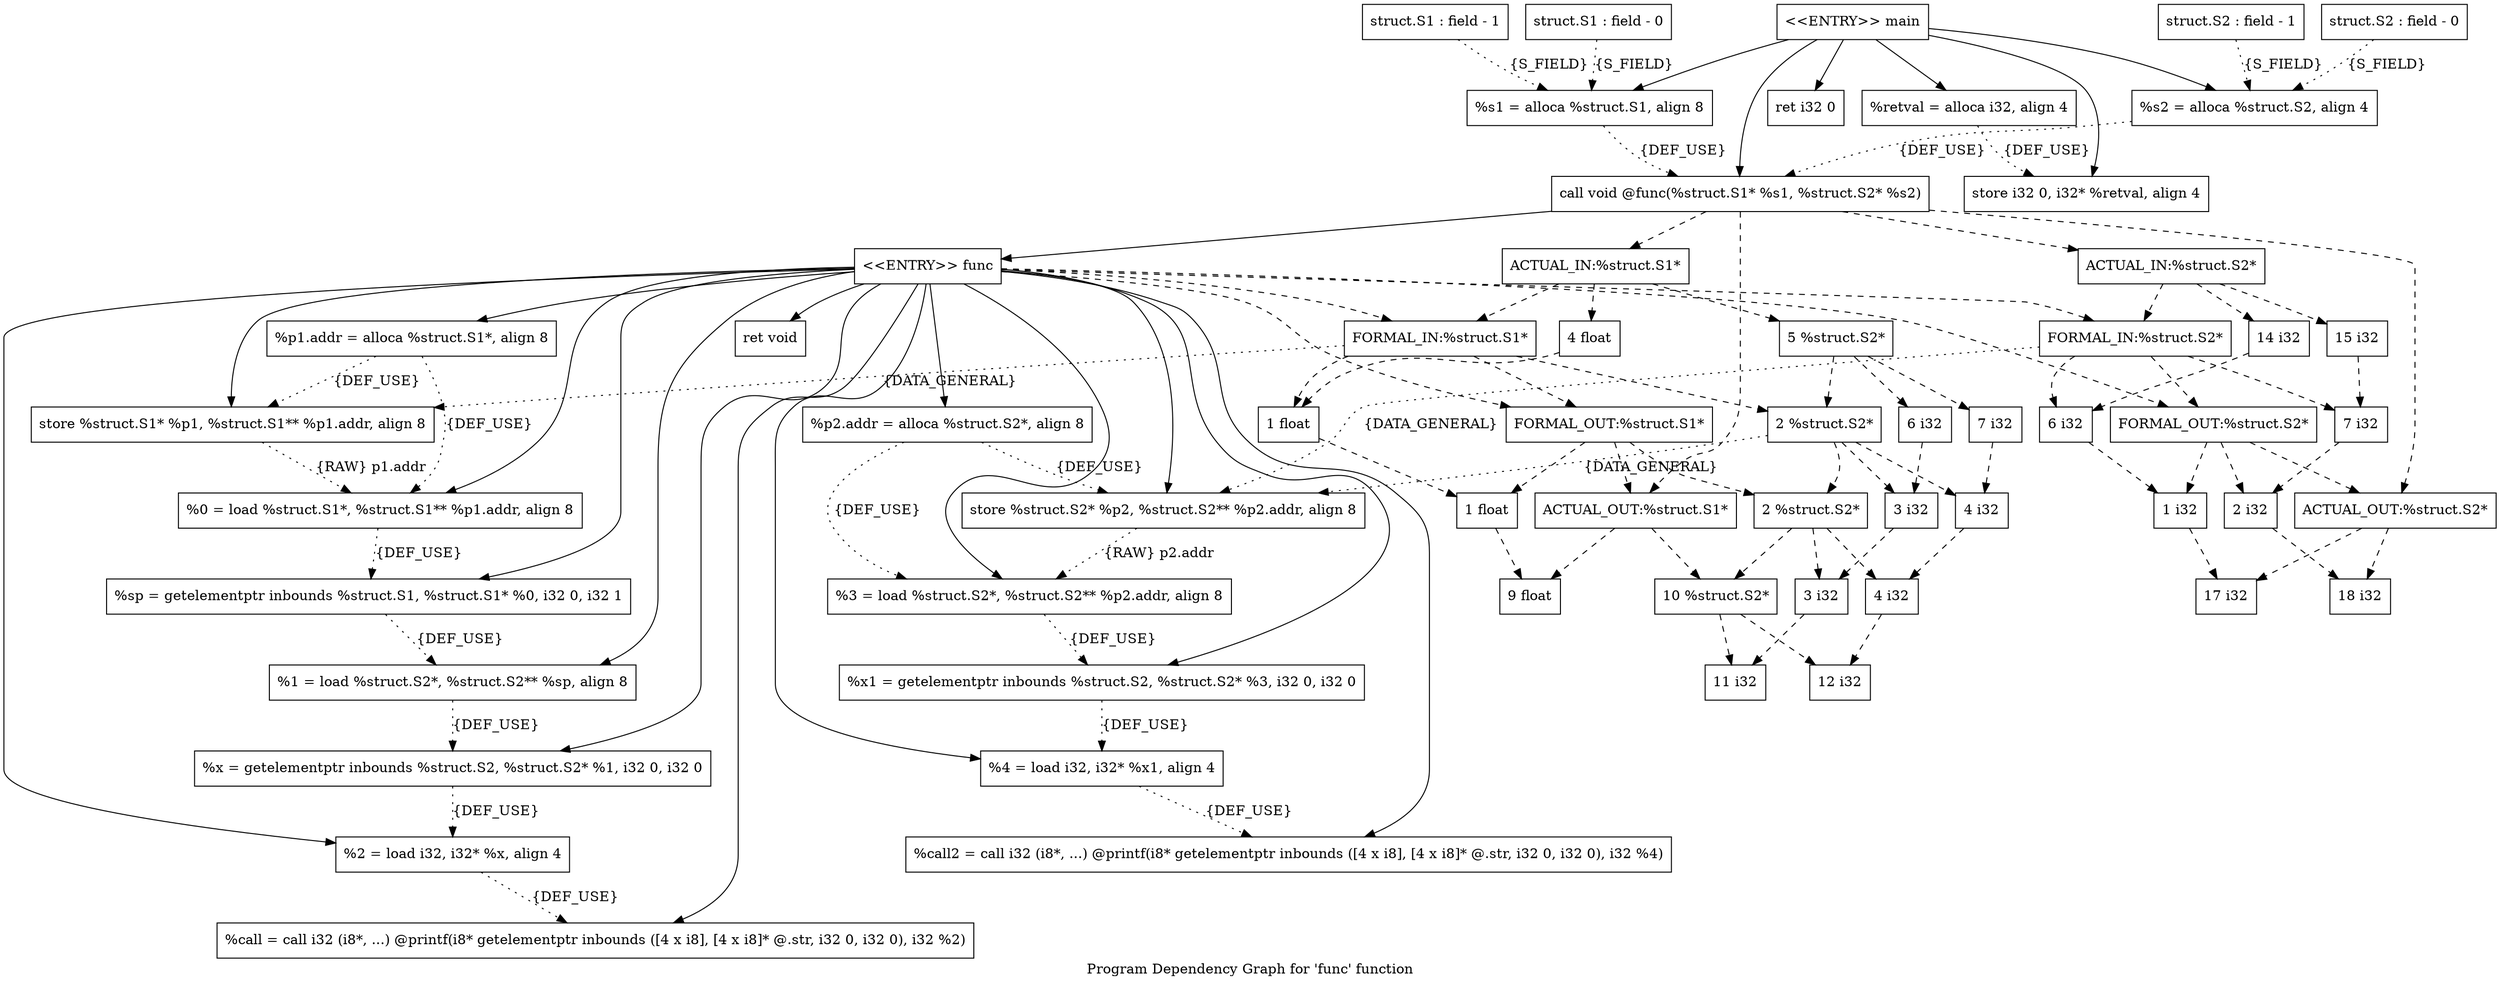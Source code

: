 digraph "Program Dependency Graph for 'func' function" {
	label="Program Dependency Graph for 'func' function";

	Node0x82866d0 [shape=record,label="{  %p1.addr = alloca %struct.S1*, align 8}"];
	Node0x82866d0 -> Node0x8286740[style=dotted,label = "{DEF_USE}" ];
	Node0x82866d0 -> Node0x82867b0[style=dotted,label = "{DEF_USE}" ];
	Node0x8286740 [shape=record,label="{  store %struct.S1* %p1, %struct.S1** %p1.addr, align 8}"];
	Node0x8286740 -> Node0x82867b0[style=dotted,label = "{RAW} p1.addr"];
	Node0x82867b0 [shape=record,label="{  %0 = load %struct.S1*, %struct.S1** %p1.addr, align 8}"];
	Node0x82867b0 -> Node0x8286af0[style=dotted,label = "{DEF_USE}" ];
	Node0x8286950 [shape=record,label="{  %p2.addr = alloca %struct.S2*, align 8}"];
	Node0x8286950 -> Node0x82869c0[style=dotted,label = "{DEF_USE}" ];
	Node0x8286950 -> Node0x8286820[style=dotted,label = "{DEF_USE}" ];
	Node0x82869c0 [shape=record,label="{  store %struct.S2* %p2, %struct.S2** %p2.addr, align 8}"];
	Node0x82869c0 -> Node0x8286820[style=dotted,label = "{RAW} p2.addr"];
	Node0x8286820 [shape=record,label="{  %3 = load %struct.S2*, %struct.S2** %p2.addr, align 8}"];
	Node0x8286820 -> Node0x8284ac0[style=dotted,label = "{DEF_USE}" ];
	Node0x8286af0 [shape=record,label="{  %sp = getelementptr inbounds %struct.S1, %struct.S1* %0, i32 0, i32 1}"];
	Node0x8286af0 -> Node0x8286b60[style=dotted,label = "{DEF_USE}" ];
	Node0x8286b60 [shape=record,label="{  %1 = load %struct.S2*, %struct.S2** %sp, align 8}"];
	Node0x8286b60 -> Node0x8286bd0[style=dotted,label = "{DEF_USE}" ];
	Node0x8286bd0 [shape=record,label="{  %x = getelementptr inbounds %struct.S2, %struct.S2* %1, i32 0, i32 0}"];
	Node0x8286bd0 -> Node0x82849a0[style=dotted,label = "{DEF_USE}" ];
	Node0x82849a0 [shape=record,label="{  %2 = load i32, i32* %x, align 4}"];
	Node0x82849a0 -> Node0x8284a30[style=dotted,label = "{DEF_USE}" ];
	Node0x8284a30 [shape=record,label="{  %call = call i32 (i8*, ...) @printf(i8* getelementptr inbounds ([4 x i8], [4 x i8]* @.str, i32 0, i32 0), i32 %2)}"];
	Node0x8284ac0 [shape=record,label="{  %x1 = getelementptr inbounds %struct.S2, %struct.S2* %3, i32 0, i32 0}"];
	Node0x8284ac0 -> Node0x8284b50[style=dotted,label = "{DEF_USE}" ];
	Node0x8284b50 [shape=record,label="{  %4 = load i32, i32* %x1, align 4}"];
	Node0x8284b50 -> Node0x8284be0[style=dotted,label = "{DEF_USE}" ];
	Node0x8284be0 [shape=record,label="{  %call2 = call i32 (i8*, ...) @printf(i8* getelementptr inbounds ([4 x i8], [4 x i8]* @.str, i32 0, i32 0), i32 %4)}"];
	Node0x8284c70 [shape=record,label="{\<\<ENTRY\>\> func}"];
	Node0x8284c70 -> Node0x82866d0;
	Node0x8284c70 -> Node0x8286950;
	Node0x8284c70 -> Node0x8286740;
	Node0x8284c70 -> Node0x82869c0;
	Node0x8284c70 -> Node0x82867b0;
	Node0x8284c70 -> Node0x8286af0;
	Node0x8284c70 -> Node0x8286b60;
	Node0x8284c70 -> Node0x8286bd0;
	Node0x8284c70 -> Node0x82849a0;
	Node0x8284c70 -> Node0x8284a30;
	Node0x8284c70 -> Node0x8286820;
	Node0x8284c70 -> Node0x8284ac0;
	Node0x8284c70 -> Node0x8284b50;
	Node0x8284c70 -> Node0x8284be0;
	Node0x8284c70 -> Node0x8284d00;
	Node0x8284c70 -> Node0x8289190[style=dashed];
	Node0x8284c70 -> Node0x82896c0[style=dashed];
	Node0x8284c70 -> Node0x8289440[style=dashed];
	Node0x8284c70 -> Node0x8289950[style=dashed];
	Node0x8284d00 [shape=record,label="{  ret void}"];
	Node0x82880f0 [shape=record,label="{struct.S1 : field - 0}"];
	Node0x82880f0 -> Node0x8288160[style=dotted, label="{S_FIELD}"];
	Node0x8288160 [shape=record,label="{  %s1 = alloca %struct.S1, align 8}"];
	Node0x8288160 -> Node0x82854c0[style=dotted,label = "{DEF_USE}" ];
	Node0x8287340 [shape=record,label="{struct.S1 : field - 1}"];
	Node0x8287340 -> Node0x8288160[style=dotted, label="{S_FIELD}"];
	Node0x82873b0 [shape=record,label="{\<\<ENTRY\>\> main}"];
	Node0x82873b0 -> Node0x8287420;
	Node0x82873b0 -> Node0x8288160;
	Node0x82873b0 -> Node0x82874c0;
	Node0x82873b0 -> Node0x8287490;
	Node0x82873b0 -> Node0x82854c0;
	Node0x82873b0 -> Node0x82855c0;
	Node0x8287420 [shape=record,label="{  %retval = alloca i32, align 4}"];
	Node0x8287420 -> Node0x8287490[style=dotted,label = "{DEF_USE}" ];
	Node0x82874c0 [shape=record,label="{  %s2 = alloca %struct.S2, align 4}"];
	Node0x82874c0 -> Node0x82854c0[style=dotted,label = "{DEF_USE}" ];
	Node0x8287490 [shape=record,label="{  store i32 0, i32* %retval, align 4}"];
	Node0x82854c0 [shape=record,label="{  call void @func(%struct.S1* %s1, %struct.S2* %s2)}"];
	Node0x82854c0 -> Node0x8284c70;
	Node0x82854c0 -> Node0x828b5c0[style=dashed];
	Node0x82854c0 -> Node0x828b9f0[style=dashed];
	Node0x82854c0 -> Node0x828b870[style=dashed];
	Node0x82854c0 -> Node0x828bc80[style=dashed];
	Node0x82855c0 [shape=record,label="{  ret i32 0}"];
	Node0x8285650 [shape=record,label="{struct.S2 : field - 0}"];
	Node0x8285650 -> Node0x82874c0[style=dotted, label="{S_FIELD}"];
	Node0x82856e0 [shape=record,label="{struct.S2 : field - 1}"];
	Node0x82856e0 -> Node0x82874c0[style=dotted, label="{S_FIELD}"];
	Node0x8289190 [shape=record,label="{FORMAL_IN:%struct.S1*}"];
	Node0x8289190 -> Node0x8289200[style=dashed];
	Node0x8289190 -> Node0x8289290[style=dashed];
	Node0x8289190 -> Node0x82896c0[style=dashed];
	Node0x8289190 -> Node0x8286740[style=dotted, label = "{DATA_GENERAL}"];
	Node0x8289200 [shape=record,label="{1 float}"];
	Node0x8289200 -> Node0x8289730[style=dashed];
	Node0x8289290 [shape=record,label="{2 %struct.S2*}"];
	Node0x8289290 -> Node0x8289330[style=dashed];
	Node0x8289290 -> Node0x82893a0[style=dashed];
	Node0x8289290 -> Node0x82897a0[style=dashed];
	Node0x8289290 -> Node0x82869c0[style=dotted, label = "{DATA_GENERAL}"];
	Node0x8289330 [shape=record,label="{3 i32}"];
	Node0x8289330 -> Node0x8289840[style=dashed];
	Node0x82893a0 [shape=record,label="{4 i32}"];
	Node0x82893a0 -> Node0x82898b0[style=dashed];
	Node0x8289440 [shape=record,label="{FORMAL_IN:%struct.S2*}"];
	Node0x8289440 -> Node0x82871c0[style=dashed];
	Node0x8289440 -> Node0x8287230[style=dashed];
	Node0x8289440 -> Node0x8289950[style=dashed];
	Node0x8289440 -> Node0x82869c0[style=dotted, label = "{DATA_GENERAL}"];
	Node0x82871c0 [shape=record,label="{6 i32}"];
	Node0x82871c0 -> Node0x82899c0[style=dashed];
	Node0x8287230 [shape=record,label="{7 i32}"];
	Node0x8287230 -> Node0x8289a30[style=dashed];
	Node0x82896c0 [shape=record,label="{FORMAL_OUT:%struct.S1*}"];
	Node0x82896c0 -> Node0x8289730[style=dashed];
	Node0x82896c0 -> Node0x82897a0[style=dashed];
	Node0x82896c0 -> Node0x828b9f0[style=dashed];
	Node0x8289730 [shape=record,label="{1 float}"];
	Node0x8289730 -> Node0x828ba60[style=dashed];
	Node0x82897a0 [shape=record,label="{2 %struct.S2*}"];
	Node0x82897a0 -> Node0x8289840[style=dashed];
	Node0x82897a0 -> Node0x82898b0[style=dashed];
	Node0x82897a0 -> Node0x828bad0[style=dashed];
	Node0x8289840 [shape=record,label="{3 i32}"];
	Node0x8289840 -> Node0x828bb70[style=dashed];
	Node0x82898b0 [shape=record,label="{4 i32}"];
	Node0x82898b0 -> Node0x828bbe0[style=dashed];
	Node0x8289950 [shape=record,label="{FORMAL_OUT:%struct.S2*}"];
	Node0x8289950 -> Node0x82899c0[style=dashed];
	Node0x8289950 -> Node0x8289a30[style=dashed];
	Node0x8289950 -> Node0x828bc80[style=dashed];
	Node0x82899c0 [shape=record,label="{1 i32}"];
	Node0x82899c0 -> Node0x828bcf0[style=dashed];
	Node0x8289a30 [shape=record,label="{2 i32}"];
	Node0x8289a30 -> Node0x828bd60[style=dashed];
	Node0x828b5c0 [shape=record,label="{ACTUAL_IN:%struct.S1*}"];
	Node0x828b5c0 -> Node0x828b630[style=dashed];
	Node0x828b5c0 -> Node0x828b6c0[style=dashed];
	Node0x828b5c0 -> Node0x8289190[style=dashed];
	Node0x828b630 [shape=record,label="{4 float}"];
	Node0x828b630 -> Node0x8289200[style=dashed];
	Node0x828b6c0 [shape=record,label="{5 %struct.S2*}"];
	Node0x828b6c0 -> Node0x828b760[style=dashed];
	Node0x828b6c0 -> Node0x828b7d0[style=dashed];
	Node0x828b6c0 -> Node0x8289290[style=dashed];
	Node0x828b760 [shape=record,label="{6 i32}"];
	Node0x828b760 -> Node0x8289330[style=dashed];
	Node0x828b7d0 [shape=record,label="{7 i32}"];
	Node0x828b7d0 -> Node0x82893a0[style=dashed];
	Node0x828b870 [shape=record,label="{ACTUAL_IN:%struct.S2*}"];
	Node0x828b870 -> Node0x828b8e0[style=dashed];
	Node0x828b870 -> Node0x828b950[style=dashed];
	Node0x828b870 -> Node0x8289440[style=dashed];
	Node0x828b8e0 [shape=record,label="{14 i32}"];
	Node0x828b8e0 -> Node0x82871c0[style=dashed];
	Node0x828b950 [shape=record,label="{15 i32}"];
	Node0x828b950 -> Node0x8287230[style=dashed];
	Node0x828b9f0 [shape=record,label="{ACTUAL_OUT:%struct.S1*}"];
	Node0x828b9f0 -> Node0x828ba60[style=dashed];
	Node0x828b9f0 -> Node0x828bad0[style=dashed];
	Node0x828ba60 [shape=record,label="{9 float}"];
	Node0x828bad0 [shape=record,label="{10 %struct.S2*}"];
	Node0x828bad0 -> Node0x828bb70[style=dashed];
	Node0x828bad0 -> Node0x828bbe0[style=dashed];
	Node0x828bb70 [shape=record,label="{11 i32}"];
	Node0x828bbe0 [shape=record,label="{12 i32}"];
	Node0x828bc80 [shape=record,label="{ACTUAL_OUT:%struct.S2*}"];
	Node0x828bc80 -> Node0x828bcf0[style=dashed];
	Node0x828bc80 -> Node0x828bd60[style=dashed];
	Node0x828bcf0 [shape=record,label="{17 i32}"];
	Node0x828bd60 [shape=record,label="{18 i32}"];
}
